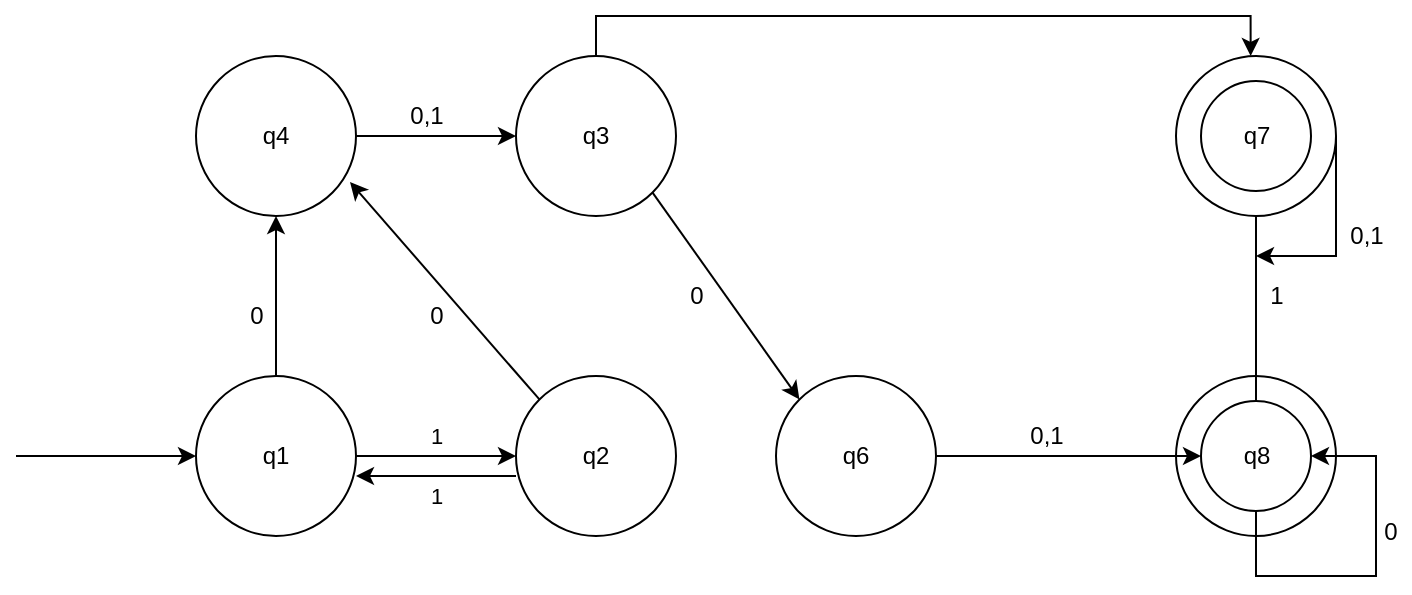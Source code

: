 <mxfile version="13.7.7" type="github">
  <diagram id="S4E2LuzO3eiDdY1ENHtB" name="Page-1">
    <mxGraphModel dx="782" dy="1606" grid="1" gridSize="10" guides="1" tooltips="1" connect="1" arrows="1" fold="1" page="1" pageScale="1" pageWidth="827" pageHeight="1169" math="0" shadow="0">
      <root>
        <mxCell id="0" />
        <mxCell id="1" parent="0" />
        <mxCell id="3VcMCvWeGGqvSIJNMYXc-23" value="q8" style="ellipse;whiteSpace=wrap;html=1;aspect=fixed;" vertex="1" parent="1">
          <mxGeometry x="710" y="150" width="80" height="80" as="geometry" />
        </mxCell>
        <mxCell id="3VcMCvWeGGqvSIJNMYXc-28" value="" style="edgeStyle=orthogonalEdgeStyle;rounded=0;orthogonalLoop=1;jettySize=auto;html=1;" edge="1" parent="1" source="3VcMCvWeGGqvSIJNMYXc-25" target="3VcMCvWeGGqvSIJNMYXc-27">
          <mxGeometry relative="1" as="geometry" />
        </mxCell>
        <mxCell id="3VcMCvWeGGqvSIJNMYXc-36" style="edgeStyle=orthogonalEdgeStyle;rounded=0;orthogonalLoop=1;jettySize=auto;html=1;entryX=1;entryY=0.5;entryDx=0;entryDy=0;" edge="1" parent="1" source="3VcMCvWeGGqvSIJNMYXc-25" target="3VcMCvWeGGqvSIJNMYXc-25">
          <mxGeometry relative="1" as="geometry">
            <mxPoint x="840" y="320" as="targetPoint" />
            <Array as="points">
              <mxPoint x="750" y="250" />
              <mxPoint x="810" y="250" />
              <mxPoint x="810" y="190" />
            </Array>
          </mxGeometry>
        </mxCell>
        <mxCell id="3VcMCvWeGGqvSIJNMYXc-25" value="q8" style="ellipse;whiteSpace=wrap;html=1;aspect=fixed;" vertex="1" parent="1">
          <mxGeometry x="722.5" y="162.5" width="55" height="55" as="geometry" />
        </mxCell>
        <mxCell id="3VcMCvWeGGqvSIJNMYXc-1" value="" style="endArrow=classic;html=1;" edge="1" parent="1" target="3VcMCvWeGGqvSIJNMYXc-2">
          <mxGeometry width="50" height="50" relative="1" as="geometry">
            <mxPoint x="130" y="190" as="sourcePoint" />
            <mxPoint x="200" y="190" as="targetPoint" />
          </mxGeometry>
        </mxCell>
        <mxCell id="3VcMCvWeGGqvSIJNMYXc-4" value="" style="edgeStyle=orthogonalEdgeStyle;rounded=0;orthogonalLoop=1;jettySize=auto;html=1;" edge="1" parent="1" source="3VcMCvWeGGqvSIJNMYXc-2" target="3VcMCvWeGGqvSIJNMYXc-3">
          <mxGeometry relative="1" as="geometry" />
        </mxCell>
        <mxCell id="3VcMCvWeGGqvSIJNMYXc-7" value="" style="edgeStyle=orthogonalEdgeStyle;rounded=0;orthogonalLoop=1;jettySize=auto;html=1;" edge="1" parent="1" source="3VcMCvWeGGqvSIJNMYXc-2" target="3VcMCvWeGGqvSIJNMYXc-6">
          <mxGeometry relative="1" as="geometry">
            <Array as="points">
              <mxPoint x="340" y="190" />
              <mxPoint x="340" y="190" />
            </Array>
          </mxGeometry>
        </mxCell>
        <mxCell id="3VcMCvWeGGqvSIJNMYXc-8" value="1" style="edgeLabel;html=1;align=center;verticalAlign=middle;resizable=0;points=[];" vertex="1" connectable="0" parent="3VcMCvWeGGqvSIJNMYXc-7">
          <mxGeometry x="0.742" relative="1" as="geometry">
            <mxPoint x="-30" y="-10" as="offset" />
          </mxGeometry>
        </mxCell>
        <mxCell id="3VcMCvWeGGqvSIJNMYXc-2" value="q1" style="ellipse;whiteSpace=wrap;html=1;aspect=fixed;" vertex="1" parent="1">
          <mxGeometry x="220" y="150" width="80" height="80" as="geometry" />
        </mxCell>
        <mxCell id="3VcMCvWeGGqvSIJNMYXc-15" value="" style="edgeStyle=orthogonalEdgeStyle;rounded=0;orthogonalLoop=1;jettySize=auto;html=1;" edge="1" parent="1" source="3VcMCvWeGGqvSIJNMYXc-3" target="3VcMCvWeGGqvSIJNMYXc-14">
          <mxGeometry relative="1" as="geometry" />
        </mxCell>
        <mxCell id="3VcMCvWeGGqvSIJNMYXc-3" value="q4" style="ellipse;whiteSpace=wrap;html=1;aspect=fixed;" vertex="1" parent="1">
          <mxGeometry x="220" y="-10" width="80" height="80" as="geometry" />
        </mxCell>
        <mxCell id="3VcMCvWeGGqvSIJNMYXc-5" value="0" style="text;html=1;align=center;verticalAlign=middle;resizable=0;points=[];autosize=1;" vertex="1" parent="1">
          <mxGeometry x="240" y="110" width="20" height="20" as="geometry" />
        </mxCell>
        <mxCell id="3VcMCvWeGGqvSIJNMYXc-6" value="q2" style="ellipse;whiteSpace=wrap;html=1;aspect=fixed;" vertex="1" parent="1">
          <mxGeometry x="380" y="150" width="80" height="80" as="geometry" />
        </mxCell>
        <mxCell id="3VcMCvWeGGqvSIJNMYXc-9" value="" style="endArrow=classic;html=1;" edge="1" parent="1">
          <mxGeometry width="50" height="50" relative="1" as="geometry">
            <mxPoint x="380" y="200" as="sourcePoint" />
            <mxPoint x="300" y="200" as="targetPoint" />
          </mxGeometry>
        </mxCell>
        <mxCell id="3VcMCvWeGGqvSIJNMYXc-10" value="1" style="edgeLabel;html=1;align=center;verticalAlign=middle;resizable=0;points=[];" vertex="1" connectable="0" parent="3VcMCvWeGGqvSIJNMYXc-9">
          <mxGeometry x="0.508" y="-3" relative="1" as="geometry">
            <mxPoint x="20" y="13" as="offset" />
          </mxGeometry>
        </mxCell>
        <mxCell id="3VcMCvWeGGqvSIJNMYXc-12" value="" style="endArrow=classic;html=1;exitX=0;exitY=0;exitDx=0;exitDy=0;" edge="1" parent="1" source="3VcMCvWeGGqvSIJNMYXc-6">
          <mxGeometry width="50" height="50" relative="1" as="geometry">
            <mxPoint x="380" y="240" as="sourcePoint" />
            <mxPoint x="297" y="53" as="targetPoint" />
          </mxGeometry>
        </mxCell>
        <mxCell id="3VcMCvWeGGqvSIJNMYXc-13" value="0" style="text;html=1;align=center;verticalAlign=middle;resizable=0;points=[];autosize=1;" vertex="1" parent="1">
          <mxGeometry x="330" y="110" width="20" height="20" as="geometry" />
        </mxCell>
        <mxCell id="3VcMCvWeGGqvSIJNMYXc-17" style="edgeStyle=orthogonalEdgeStyle;rounded=0;orthogonalLoop=1;jettySize=auto;html=1;" edge="1" parent="1" source="3VcMCvWeGGqvSIJNMYXc-14">
          <mxGeometry relative="1" as="geometry">
            <mxPoint x="747.33" y="-10" as="targetPoint" />
            <Array as="points">
              <mxPoint x="420" y="-30" />
              <mxPoint x="747" y="-30" />
            </Array>
          </mxGeometry>
        </mxCell>
        <mxCell id="3VcMCvWeGGqvSIJNMYXc-14" value="q3" style="ellipse;whiteSpace=wrap;html=1;aspect=fixed;" vertex="1" parent="1">
          <mxGeometry x="380" y="-10" width="80" height="80" as="geometry" />
        </mxCell>
        <mxCell id="3VcMCvWeGGqvSIJNMYXc-16" value="0,1" style="text;html=1;align=center;verticalAlign=middle;resizable=0;points=[];autosize=1;" vertex="1" parent="1">
          <mxGeometry x="320" y="10" width="30" height="20" as="geometry" />
        </mxCell>
        <mxCell id="3VcMCvWeGGqvSIJNMYXc-45" style="edgeStyle=orthogonalEdgeStyle;rounded=0;orthogonalLoop=1;jettySize=auto;html=1;entryX=0;entryY=0.5;entryDx=0;entryDy=0;" edge="1" parent="1" source="3VcMCvWeGGqvSIJNMYXc-22" target="3VcMCvWeGGqvSIJNMYXc-25">
          <mxGeometry relative="1" as="geometry" />
        </mxCell>
        <mxCell id="3VcMCvWeGGqvSIJNMYXc-22" value="q6" style="ellipse;whiteSpace=wrap;html=1;aspect=fixed;" vertex="1" parent="1">
          <mxGeometry x="510" y="150" width="80" height="80" as="geometry" />
        </mxCell>
        <mxCell id="3VcMCvWeGGqvSIJNMYXc-33" style="edgeStyle=orthogonalEdgeStyle;rounded=0;orthogonalLoop=1;jettySize=auto;html=1;" edge="1" parent="1" source="3VcMCvWeGGqvSIJNMYXc-26">
          <mxGeometry relative="1" as="geometry">
            <mxPoint x="750" y="90" as="targetPoint" />
            <Array as="points">
              <mxPoint x="790" y="90" />
            </Array>
          </mxGeometry>
        </mxCell>
        <mxCell id="3VcMCvWeGGqvSIJNMYXc-26" value="q8" style="ellipse;whiteSpace=wrap;html=1;aspect=fixed;" vertex="1" parent="1">
          <mxGeometry x="710" y="-10" width="80" height="80" as="geometry" />
        </mxCell>
        <mxCell id="3VcMCvWeGGqvSIJNMYXc-27" value="q7" style="ellipse;whiteSpace=wrap;html=1;aspect=fixed;" vertex="1" parent="1">
          <mxGeometry x="722.5" y="2.5" width="55" height="55" as="geometry" />
        </mxCell>
        <mxCell id="3VcMCvWeGGqvSIJNMYXc-29" value="1" style="text;html=1;align=center;verticalAlign=middle;resizable=0;points=[];autosize=1;" vertex="1" parent="1">
          <mxGeometry x="750" y="100" width="20" height="20" as="geometry" />
        </mxCell>
        <mxCell id="3VcMCvWeGGqvSIJNMYXc-34" value="0,1" style="text;html=1;align=center;verticalAlign=middle;resizable=0;points=[];autosize=1;" vertex="1" parent="1">
          <mxGeometry x="790" y="70" width="30" height="20" as="geometry" />
        </mxCell>
        <mxCell id="3VcMCvWeGGqvSIJNMYXc-37" value="0" style="text;html=1;align=center;verticalAlign=middle;resizable=0;points=[];autosize=1;" vertex="1" parent="1">
          <mxGeometry x="807" y="217.5" width="20" height="20" as="geometry" />
        </mxCell>
        <mxCell id="3VcMCvWeGGqvSIJNMYXc-41" value="" style="endArrow=classic;html=1;exitX=1;exitY=1;exitDx=0;exitDy=0;entryX=0;entryY=0;entryDx=0;entryDy=0;" edge="1" parent="1" source="3VcMCvWeGGqvSIJNMYXc-14" target="3VcMCvWeGGqvSIJNMYXc-22">
          <mxGeometry width="50" height="50" relative="1" as="geometry">
            <mxPoint x="480" y="160" as="sourcePoint" />
            <mxPoint x="530" y="110" as="targetPoint" />
          </mxGeometry>
        </mxCell>
        <mxCell id="3VcMCvWeGGqvSIJNMYXc-44" value="0" style="text;html=1;align=center;verticalAlign=middle;resizable=0;points=[];autosize=1;" vertex="1" parent="1">
          <mxGeometry x="460" y="100" width="20" height="20" as="geometry" />
        </mxCell>
        <mxCell id="3VcMCvWeGGqvSIJNMYXc-46" value="0,1" style="text;html=1;align=center;verticalAlign=middle;resizable=0;points=[];autosize=1;" vertex="1" parent="1">
          <mxGeometry x="630" y="170" width="30" height="20" as="geometry" />
        </mxCell>
      </root>
    </mxGraphModel>
  </diagram>
</mxfile>
